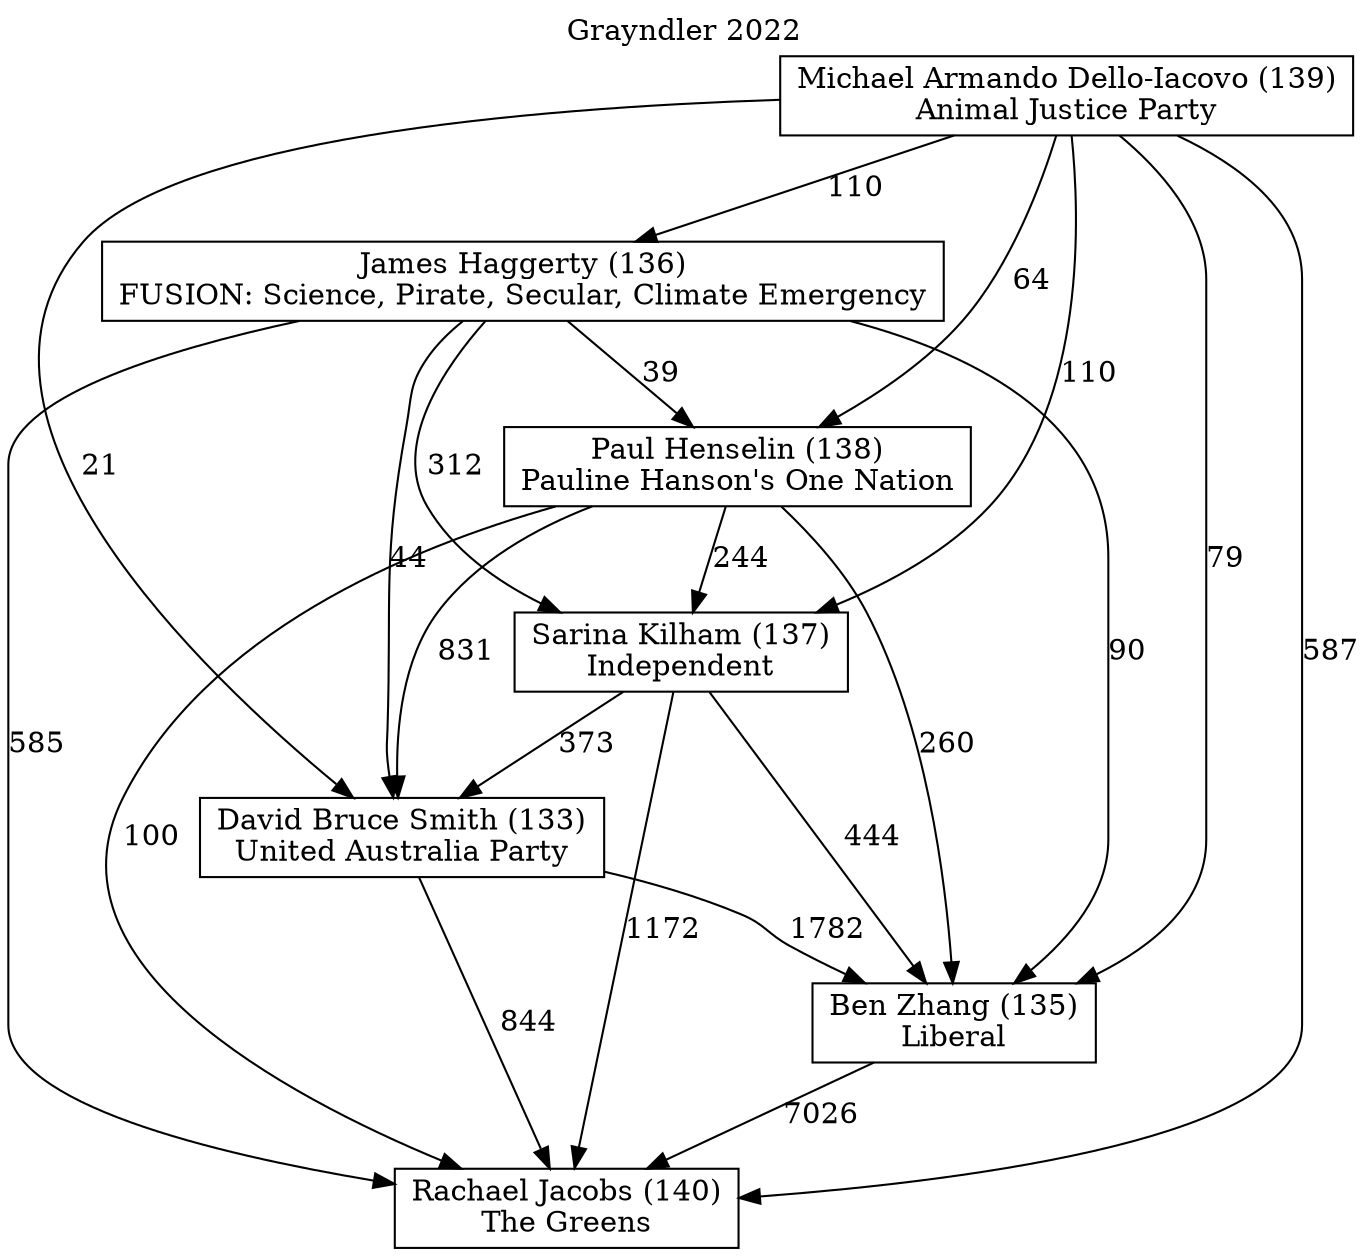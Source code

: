 // House preference flow
digraph "Rachael Jacobs (140)_Grayndler_2022" {
	graph [label="Grayndler 2022" labelloc=t mclimit=10]
	node [shape=box]
	"Ben Zhang (135)" [label="Ben Zhang (135)
Liberal"]
	"David Bruce Smith (133)" [label="David Bruce Smith (133)
United Australia Party"]
	"James Haggerty (136)" [label="James Haggerty (136)
FUSION: Science, Pirate, Secular, Climate Emergency"]
	"Michael Armando Dello-Iacovo (139)" [label="Michael Armando Dello-Iacovo (139)
Animal Justice Party"]
	"Paul Henselin (138)" [label="Paul Henselin (138)
Pauline Hanson's One Nation"]
	"Rachael Jacobs (140)" [label="Rachael Jacobs (140)
The Greens"]
	"Sarina Kilham (137)" [label="Sarina Kilham (137)
Independent"]
	"Ben Zhang (135)" -> "Rachael Jacobs (140)" [label=7026]
	"David Bruce Smith (133)" -> "Ben Zhang (135)" [label=1782]
	"David Bruce Smith (133)" -> "Rachael Jacobs (140)" [label=844]
	"James Haggerty (136)" -> "Ben Zhang (135)" [label=90]
	"James Haggerty (136)" -> "David Bruce Smith (133)" [label=44]
	"James Haggerty (136)" -> "Paul Henselin (138)" [label=39]
	"James Haggerty (136)" -> "Rachael Jacobs (140)" [label=585]
	"James Haggerty (136)" -> "Sarina Kilham (137)" [label=312]
	"Michael Armando Dello-Iacovo (139)" -> "Ben Zhang (135)" [label=79]
	"Michael Armando Dello-Iacovo (139)" -> "David Bruce Smith (133)" [label=21]
	"Michael Armando Dello-Iacovo (139)" -> "James Haggerty (136)" [label=110]
	"Michael Armando Dello-Iacovo (139)" -> "Paul Henselin (138)" [label=64]
	"Michael Armando Dello-Iacovo (139)" -> "Rachael Jacobs (140)" [label=587]
	"Michael Armando Dello-Iacovo (139)" -> "Sarina Kilham (137)" [label=110]
	"Paul Henselin (138)" -> "Ben Zhang (135)" [label=260]
	"Paul Henselin (138)" -> "David Bruce Smith (133)" [label=831]
	"Paul Henselin (138)" -> "Rachael Jacobs (140)" [label=100]
	"Paul Henselin (138)" -> "Sarina Kilham (137)" [label=244]
	"Sarina Kilham (137)" -> "Ben Zhang (135)" [label=444]
	"Sarina Kilham (137)" -> "David Bruce Smith (133)" [label=373]
	"Sarina Kilham (137)" -> "Rachael Jacobs (140)" [label=1172]
}
